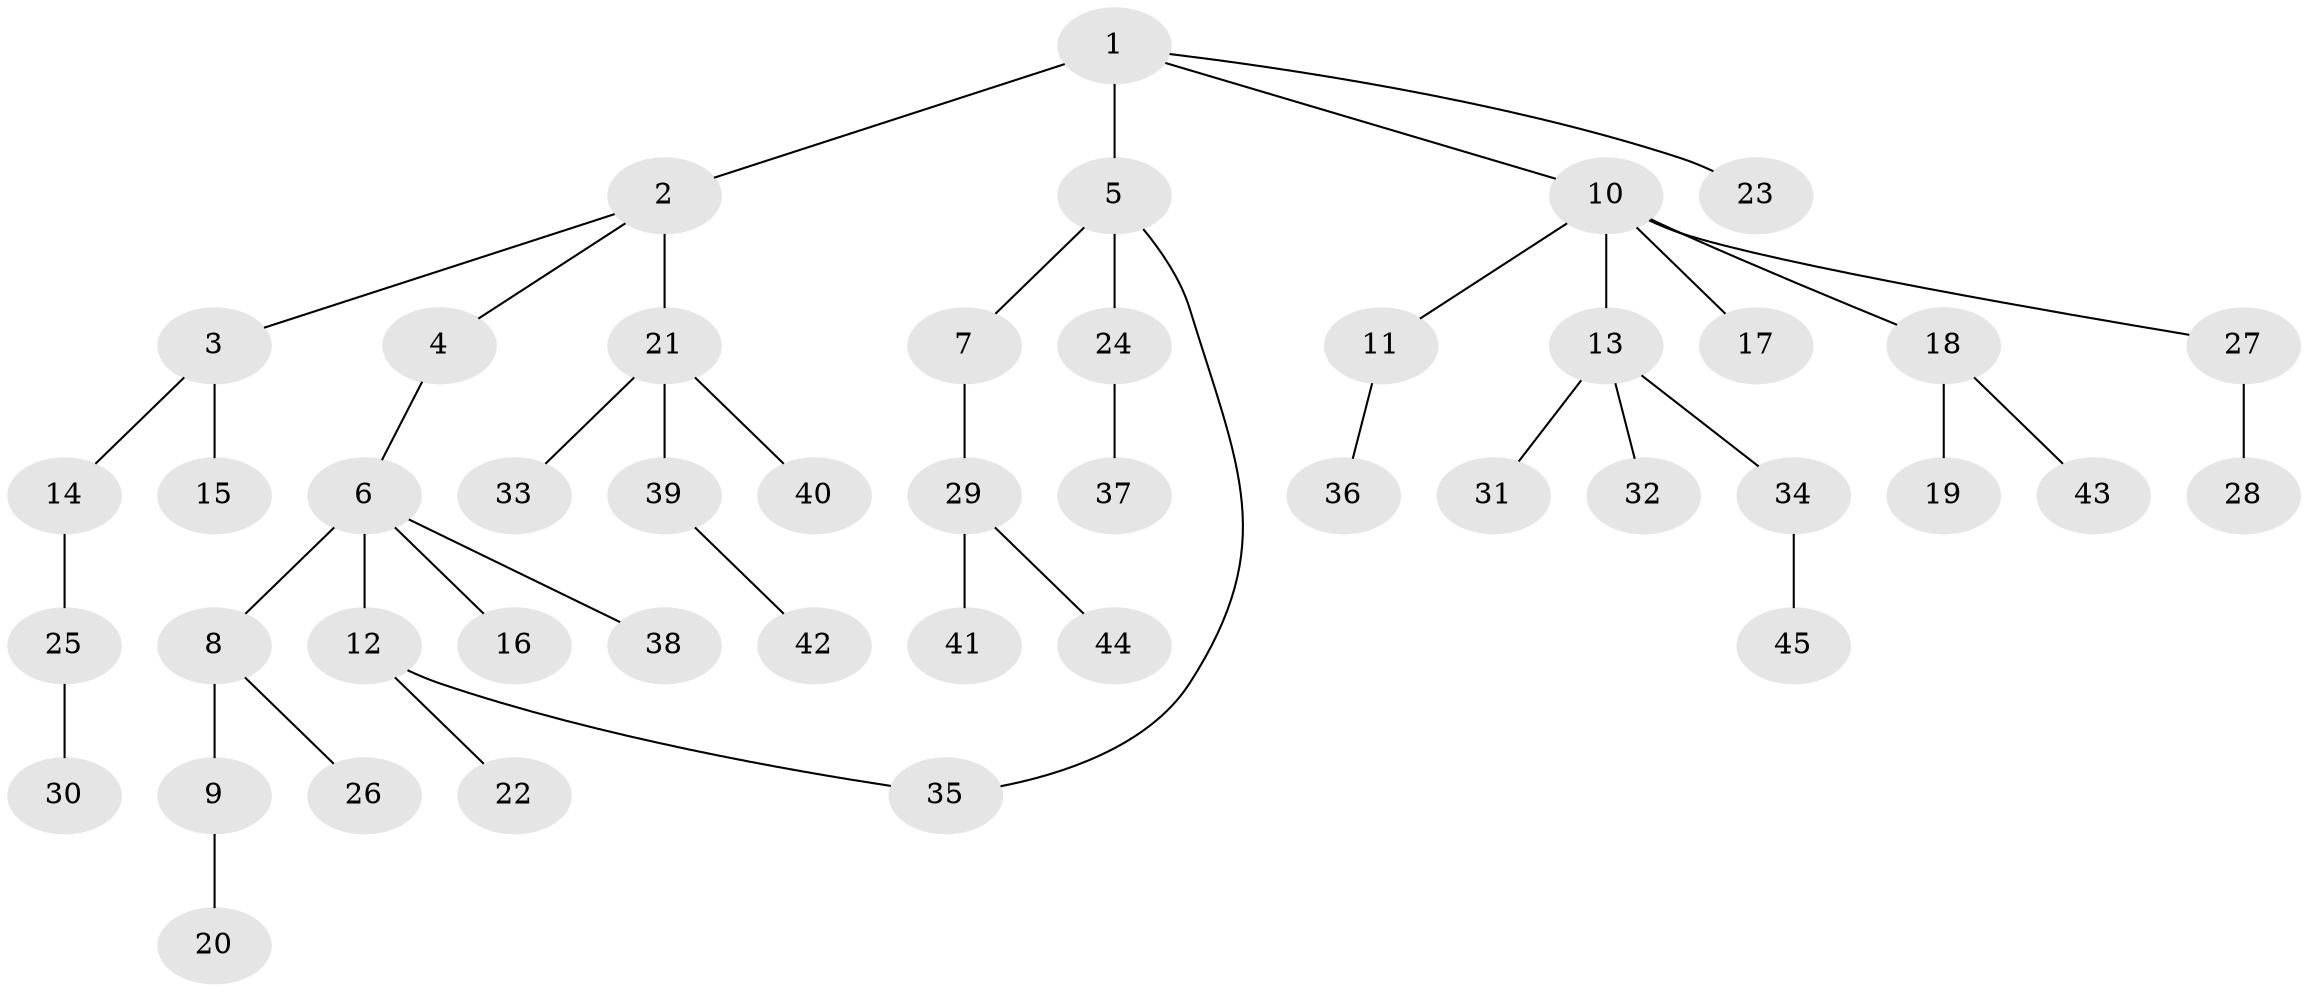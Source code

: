 // original degree distribution, {7: 0.006756756756756757, 5: 0.04054054054054054, 4: 0.04054054054054054, 3: 0.13513513513513514, 6: 0.013513513513513514, 2: 0.2905405405405405, 8: 0.006756756756756757, 1: 0.46621621621621623}
// Generated by graph-tools (version 1.1) at 2025/49/03/04/25 22:49:16]
// undirected, 45 vertices, 45 edges
graph export_dot {
  node [color=gray90,style=filled];
  1;
  2;
  3;
  4;
  5;
  6;
  7;
  8;
  9;
  10;
  11;
  12;
  13;
  14;
  15;
  16;
  17;
  18;
  19;
  20;
  21;
  22;
  23;
  24;
  25;
  26;
  27;
  28;
  29;
  30;
  31;
  32;
  33;
  34;
  35;
  36;
  37;
  38;
  39;
  40;
  41;
  42;
  43;
  44;
  45;
  1 -- 2 [weight=2.0];
  1 -- 5 [weight=1.0];
  1 -- 10 [weight=1.0];
  1 -- 23 [weight=1.0];
  2 -- 3 [weight=1.0];
  2 -- 4 [weight=1.0];
  2 -- 21 [weight=1.0];
  3 -- 14 [weight=1.0];
  3 -- 15 [weight=1.0];
  4 -- 6 [weight=1.0];
  5 -- 7 [weight=1.0];
  5 -- 24 [weight=1.0];
  5 -- 35 [weight=1.0];
  6 -- 8 [weight=1.0];
  6 -- 12 [weight=1.0];
  6 -- 16 [weight=1.0];
  6 -- 38 [weight=1.0];
  7 -- 29 [weight=1.0];
  8 -- 9 [weight=2.0];
  8 -- 26 [weight=1.0];
  9 -- 20 [weight=1.0];
  10 -- 11 [weight=1.0];
  10 -- 13 [weight=1.0];
  10 -- 17 [weight=1.0];
  10 -- 18 [weight=1.0];
  10 -- 27 [weight=1.0];
  11 -- 36 [weight=1.0];
  12 -- 22 [weight=1.0];
  12 -- 35 [weight=1.0];
  13 -- 31 [weight=1.0];
  13 -- 32 [weight=1.0];
  13 -- 34 [weight=1.0];
  14 -- 25 [weight=1.0];
  18 -- 19 [weight=1.0];
  18 -- 43 [weight=1.0];
  21 -- 33 [weight=1.0];
  21 -- 39 [weight=1.0];
  21 -- 40 [weight=1.0];
  24 -- 37 [weight=1.0];
  25 -- 30 [weight=1.0];
  27 -- 28 [weight=2.0];
  29 -- 41 [weight=1.0];
  29 -- 44 [weight=1.0];
  34 -- 45 [weight=1.0];
  39 -- 42 [weight=1.0];
}
